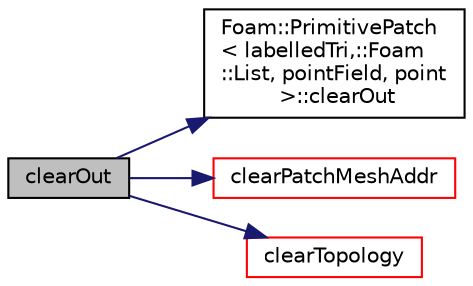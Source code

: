 digraph "clearOut"
{
  bgcolor="transparent";
  edge [fontname="Helvetica",fontsize="10",labelfontname="Helvetica",labelfontsize="10"];
  node [fontname="Helvetica",fontsize="10",shape=record];
  rankdir="LR";
  Node1 [label="clearOut",height=0.2,width=0.4,color="black", fillcolor="grey75", style="filled", fontcolor="black"];
  Node1 -> Node2 [color="midnightblue",fontsize="10",style="solid",fontname="Helvetica"];
  Node2 [label="Foam::PrimitivePatch\l\< labelledTri,::Foam\l::List, pointField, point\l \>::clearOut",height=0.2,width=0.4,color="black",URL="$a02011.html#af320697688df08f1438d37a86bcaf25d"];
  Node1 -> Node3 [color="midnightblue",fontsize="10",style="solid",fontname="Helvetica"];
  Node3 [label="clearPatchMeshAddr",height=0.2,width=0.4,color="red",URL="$a02758.html#adce7b0b57a3bbab0d02ee8592687eff1"];
  Node1 -> Node4 [color="midnightblue",fontsize="10",style="solid",fontname="Helvetica"];
  Node4 [label="clearTopology",height=0.2,width=0.4,color="red",URL="$a02758.html#a7bf396cb5f889f9d774acbbbfcdd83e0"];
}
